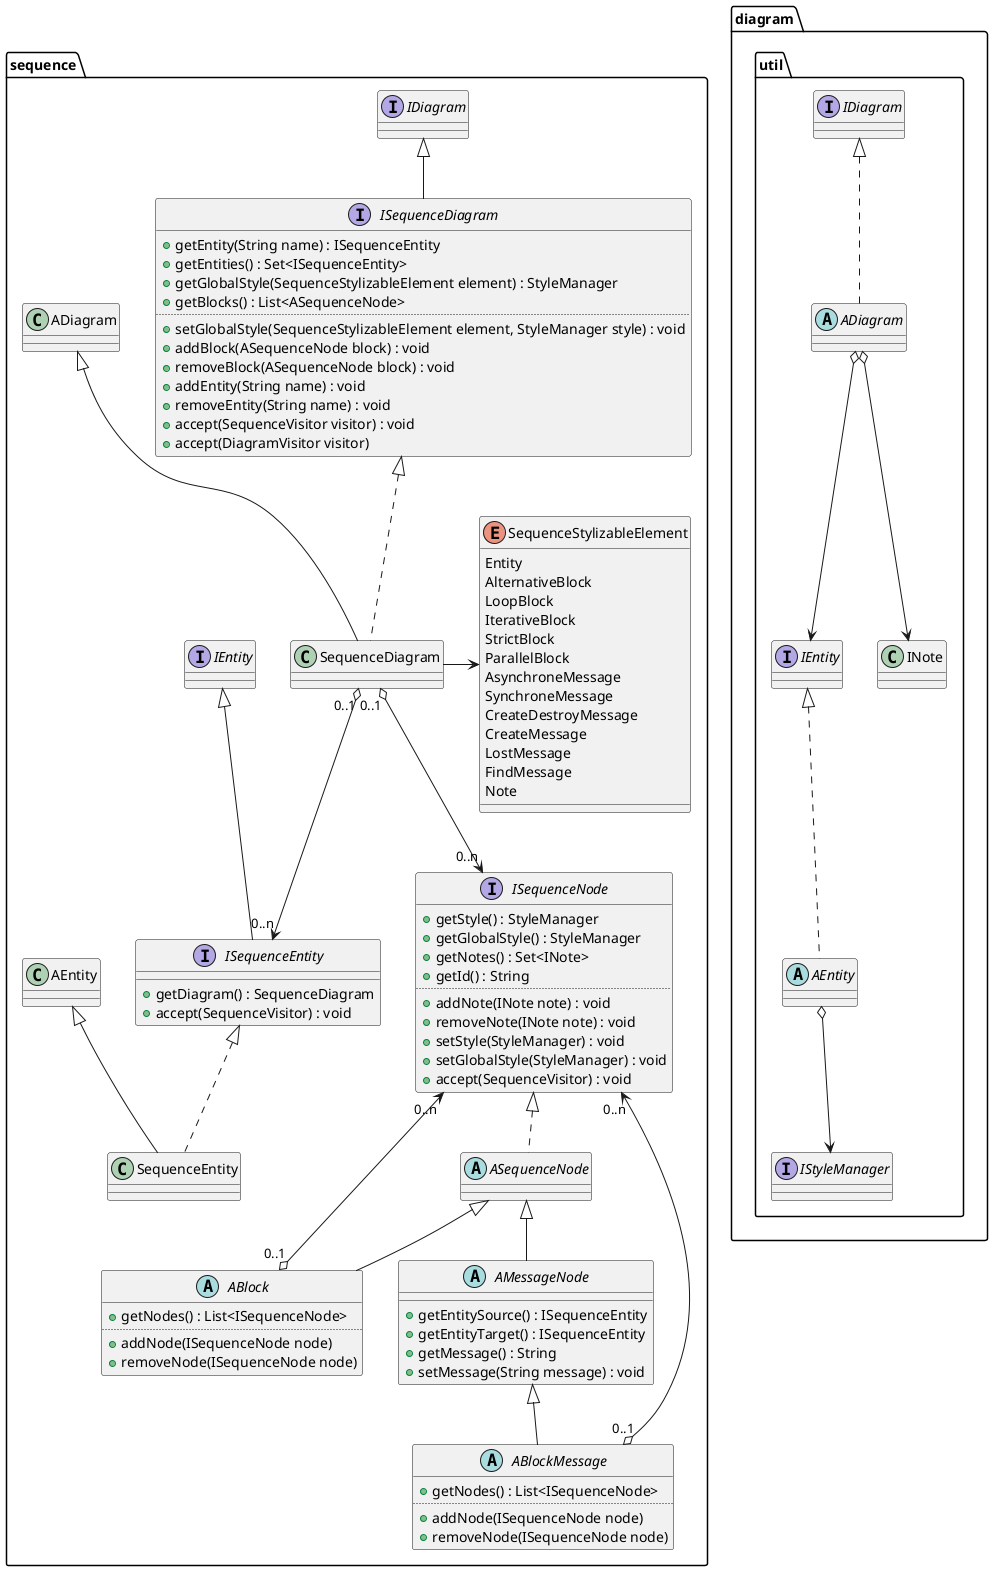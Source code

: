 @startuml



package diagram.util { 
' -------------------------------- umlreverse.model.diagram.util

interface IStyleManager
abstract class ADiagram implements IDiagram 
interface IEntity 

ADiagram o--> IEntity
ADiagram o--> INote
AEntity o--> IStyleManager
abstract AEntity implements IEntity
}
' --------------------------------------------------------- fin package util





package sequence { 
' -------------------------------- umlreverse.model.diagram.sequence
enum SequenceStylizableElement {
	Entity
	AlternativeBlock
	LoopBlock
	IterativeBlock
	StrictBlock
	ParallelBlock
	AsynchroneMessage
	SynchroneMessage
	CreateDestroyMessage
	CreateMessage
	LostMessage
	FindMessage
	Note
}

interface ISequenceDiagram implements IDiagram {
	+getEntity(String name) : ISequenceEntity
	+getEntities() : Set<ISequenceEntity> 
	+getGlobalStyle(SequenceStylizableElement element) : StyleManager
	+getBlocks() : List<ASequenceNode>
	..
	+setGlobalStyle(SequenceStylizableElement element, StyleManager style) : void
	+addBlock(ASequenceNode block) : void
	+removeBlock(ASequenceNode block) : void
	+addEntity(String name) : void
	+removeEntity(String name) : void
	+accept(SequenceVisitor visitor) : void
	+accept(DiagramVisitor visitor)
}


class SequenceDiagram extends ADiagram implements ISequenceDiagram
SequenceDiagram "0..1" o--> "0..n" ISequenceNode
SequenceDiagram "0..1" o--> "0..n" ISequenceEntity
SequenceDiagram -> SequenceStylizableElement

interface ISequenceEntity implements IEntity {
	+getDiagram() : SequenceDiagram
	+accept(SequenceVisitor) : void
}
class SequenceEntity extends AEntity implements ISequenceEntity

interface ISequenceNode {
	+getStyle() : StyleManager
	+getGlobalStyle() : StyleManager
	+getNotes() : Set<INote>
	+getId() : String
	..
	+addNote(INote note) : void
	+removeNote(INote note) : void
	+setStyle(StyleManager) : void
	+setGlobalStyle(StyleManager) : void
	+accept(SequenceVisitor) : void
}

abstract ASequenceNode implements ISequenceNode 

abstract AMessageNode extends ASequenceNode{
	+getEntitySource() : ISequenceEntity
	+getEntityTarget() : ISequenceEntity
	+getMessage() : String
	+setMessage(String message) : void 
}

abstract ABlockMessage extends AMessageNode {
	+getNodes() : List<ISequenceNode>
	..
	+addNode(ISequenceNode node)
	+removeNode(ISequenceNode node)	
}
ABlockMessage "0..1" o--> "0..n" ISequenceNode

abstract ABlock extends ASequenceNode {
	+getNodes() : List<ISequenceNode>
	..
	+addNode(ISequenceNode node)
	+removeNode(ISequenceNode node)	
}
ABlock "0..1" o-> "0..n" ISequenceNode

}
' --------------------------------------------------------- fin package sequence'





@enduml